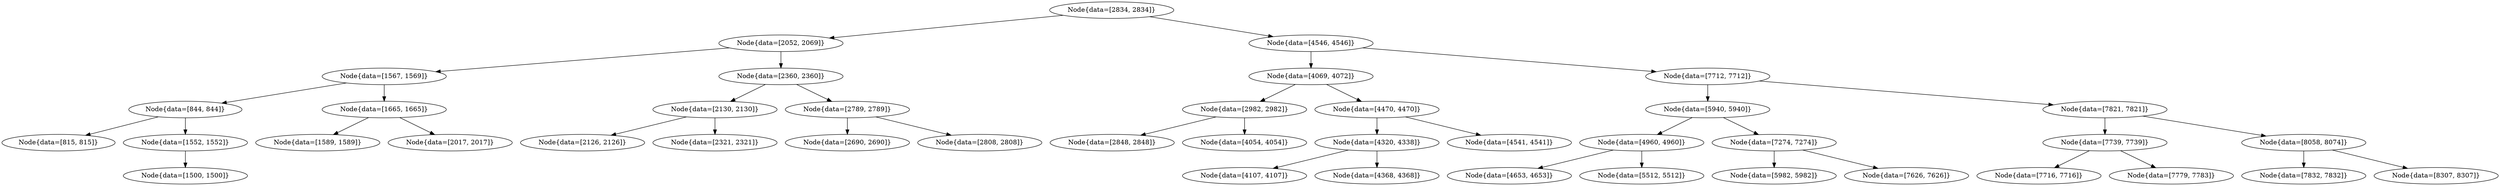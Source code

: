 digraph G{
1786872722 [label="Node{data=[2834, 2834]}"]
1786872722 -> 1217434045
1217434045 [label="Node{data=[2052, 2069]}"]
1217434045 -> 1361931872
1361931872 [label="Node{data=[1567, 1569]}"]
1361931872 -> 501855493
501855493 [label="Node{data=[844, 844]}"]
501855493 -> 2064787513
2064787513 [label="Node{data=[815, 815]}"]
501855493 -> 927159199
927159199 [label="Node{data=[1552, 1552]}"]
927159199 -> 220689785
220689785 [label="Node{data=[1500, 1500]}"]
1361931872 -> 1572255813
1572255813 [label="Node{data=[1665, 1665]}"]
1572255813 -> 932118570
932118570 [label="Node{data=[1589, 1589]}"]
1572255813 -> 452817647
452817647 [label="Node{data=[2017, 2017]}"]
1217434045 -> 751259764
751259764 [label="Node{data=[2360, 2360]}"]
751259764 -> 1146859833
1146859833 [label="Node{data=[2130, 2130]}"]
1146859833 -> 194672584
194672584 [label="Node{data=[2126, 2126]}"]
1146859833 -> 2055276126
2055276126 [label="Node{data=[2321, 2321]}"]
751259764 -> 1825811850
1825811850 [label="Node{data=[2789, 2789]}"]
1825811850 -> 1964514128
1964514128 [label="Node{data=[2690, 2690]}"]
1825811850 -> 761533964
761533964 [label="Node{data=[2808, 2808]}"]
1786872722 -> 1596278280
1596278280 [label="Node{data=[4546, 4546]}"]
1596278280 -> 787156891
787156891 [label="Node{data=[4069, 4072]}"]
787156891 -> 454841229
454841229 [label="Node{data=[2982, 2982]}"]
454841229 -> 373682836
373682836 [label="Node{data=[2848, 2848]}"]
454841229 -> 1663431506
1663431506 [label="Node{data=[4054, 4054]}"]
787156891 -> 365211514
365211514 [label="Node{data=[4470, 4470]}"]
365211514 -> 1824327284
1824327284 [label="Node{data=[4320, 4338]}"]
1824327284 -> 1440057381
1440057381 [label="Node{data=[4107, 4107]}"]
1824327284 -> 430329518
430329518 [label="Node{data=[4368, 4368]}"]
365211514 -> 698977695
698977695 [label="Node{data=[4541, 4541]}"]
1596278280 -> 765702264
765702264 [label="Node{data=[7712, 7712]}"]
765702264 -> 1414431049
1414431049 [label="Node{data=[5940, 5940]}"]
1414431049 -> 2142660176
2142660176 [label="Node{data=[4960, 4960]}"]
2142660176 -> 446093644
446093644 [label="Node{data=[4653, 4653]}"]
2142660176 -> 713464342
713464342 [label="Node{data=[5512, 5512]}"]
1414431049 -> 182584006
182584006 [label="Node{data=[7274, 7274]}"]
182584006 -> 1185575212
1185575212 [label="Node{data=[5982, 5982]}"]
182584006 -> 1792711692
1792711692 [label="Node{data=[7626, 7626]}"]
765702264 -> 1947397483
1947397483 [label="Node{data=[7821, 7821]}"]
1947397483 -> 1853633821
1853633821 [label="Node{data=[7739, 7739]}"]
1853633821 -> 2068450031
2068450031 [label="Node{data=[7716, 7716]}"]
1853633821 -> 1171178358
1171178358 [label="Node{data=[7779, 7783]}"]
1947397483 -> 651433745
651433745 [label="Node{data=[8058, 8074]}"]
651433745 -> 697240075
697240075 [label="Node{data=[7832, 7832]}"]
651433745 -> 45703335
45703335 [label="Node{data=[8307, 8307]}"]
}